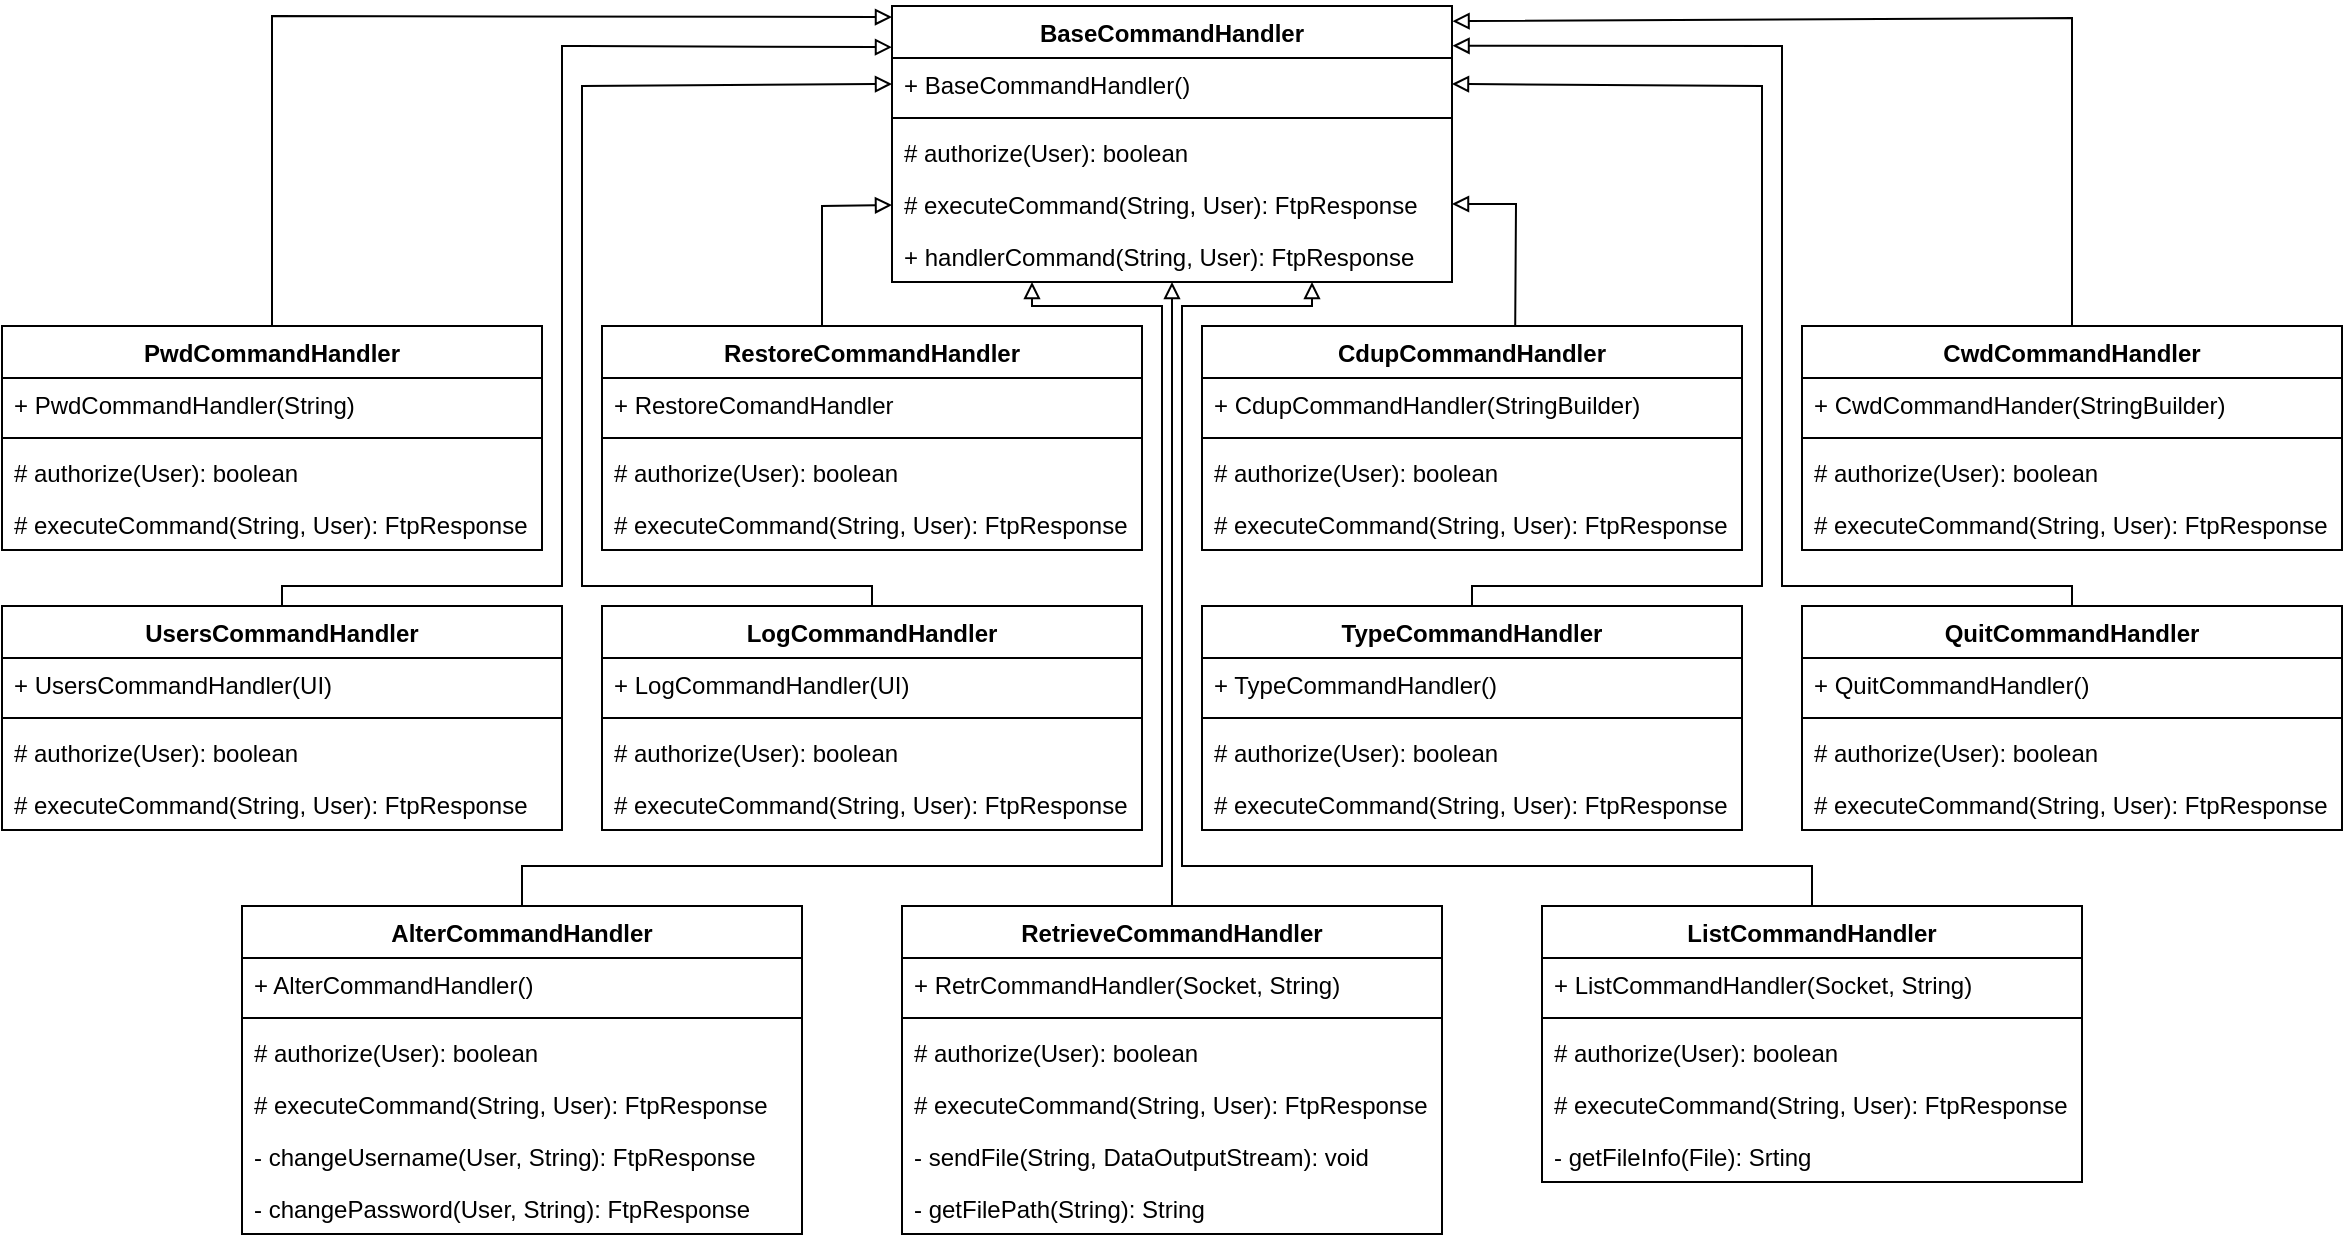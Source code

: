 <mxfile version="25.0.3">
  <diagram name="Сторінка-1" id="TLICFXeNMDQCJqBRDoHr">
    <mxGraphModel dx="1432" dy="738" grid="1" gridSize="10" guides="1" tooltips="1" connect="1" arrows="1" fold="1" page="1" pageScale="1" pageWidth="1169" pageHeight="1654" math="0" shadow="0">
      <root>
        <mxCell id="0" />
        <mxCell id="1" parent="0" />
        <mxCell id="C7eaALjE-LQ2mHw-FxNQ-47" value="AlterCommandHandler" style="swimlane;fontStyle=1;align=center;verticalAlign=top;childLayout=stackLayout;horizontal=1;startSize=26;horizontalStack=0;resizeParent=1;resizeParentMax=0;resizeLast=0;collapsible=1;marginBottom=0;whiteSpace=wrap;html=1;" vertex="1" parent="1">
          <mxGeometry x="120" y="470" width="280" height="164" as="geometry" />
        </mxCell>
        <mxCell id="C7eaALjE-LQ2mHw-FxNQ-48" value="+ AlterCommandHandler()" style="text;strokeColor=none;fillColor=none;align=left;verticalAlign=top;spacingLeft=4;spacingRight=4;overflow=hidden;rotatable=0;points=[[0,0.5],[1,0.5]];portConstraint=eastwest;whiteSpace=wrap;html=1;" vertex="1" parent="C7eaALjE-LQ2mHw-FxNQ-47">
          <mxGeometry y="26" width="280" height="26" as="geometry" />
        </mxCell>
        <mxCell id="C7eaALjE-LQ2mHw-FxNQ-49" value="" style="line;strokeWidth=1;fillColor=none;align=left;verticalAlign=middle;spacingTop=-1;spacingLeft=3;spacingRight=3;rotatable=0;labelPosition=right;points=[];portConstraint=eastwest;strokeColor=inherit;" vertex="1" parent="C7eaALjE-LQ2mHw-FxNQ-47">
          <mxGeometry y="52" width="280" height="8" as="geometry" />
        </mxCell>
        <mxCell id="C7eaALjE-LQ2mHw-FxNQ-50" value="# authorize(User): boolean" style="text;strokeColor=none;fillColor=none;align=left;verticalAlign=top;spacingLeft=4;spacingRight=4;overflow=hidden;rotatable=0;points=[[0,0.5],[1,0.5]];portConstraint=eastwest;whiteSpace=wrap;html=1;" vertex="1" parent="C7eaALjE-LQ2mHw-FxNQ-47">
          <mxGeometry y="60" width="280" height="26" as="geometry" />
        </mxCell>
        <mxCell id="C7eaALjE-LQ2mHw-FxNQ-51" value="# executeCommand(String, User): FtpResponse" style="text;strokeColor=none;fillColor=none;align=left;verticalAlign=top;spacingLeft=4;spacingRight=4;overflow=hidden;rotatable=0;points=[[0,0.5],[1,0.5]];portConstraint=eastwest;whiteSpace=wrap;html=1;" vertex="1" parent="C7eaALjE-LQ2mHw-FxNQ-47">
          <mxGeometry y="86" width="280" height="26" as="geometry" />
        </mxCell>
        <mxCell id="C7eaALjE-LQ2mHw-FxNQ-52" value="- changeUsername(User, String): FtpResponse" style="text;strokeColor=none;fillColor=none;align=left;verticalAlign=top;spacingLeft=4;spacingRight=4;overflow=hidden;rotatable=0;points=[[0,0.5],[1,0.5]];portConstraint=eastwest;whiteSpace=wrap;html=1;" vertex="1" parent="C7eaALjE-LQ2mHw-FxNQ-47">
          <mxGeometry y="112" width="280" height="26" as="geometry" />
        </mxCell>
        <mxCell id="C7eaALjE-LQ2mHw-FxNQ-53" value="- changePassword(User, String): FtpResponse" style="text;strokeColor=none;fillColor=none;align=left;verticalAlign=top;spacingLeft=4;spacingRight=4;overflow=hidden;rotatable=0;points=[[0,0.5],[1,0.5]];portConstraint=eastwest;whiteSpace=wrap;html=1;" vertex="1" parent="C7eaALjE-LQ2mHw-FxNQ-47">
          <mxGeometry y="138" width="280" height="26" as="geometry" />
        </mxCell>
        <mxCell id="C7eaALjE-LQ2mHw-FxNQ-1" value="BaseCommandHandler" style="swimlane;fontStyle=1;align=center;verticalAlign=top;childLayout=stackLayout;horizontal=1;startSize=26;horizontalStack=0;resizeParent=1;resizeParentMax=0;resizeLast=0;collapsible=1;marginBottom=0;whiteSpace=wrap;html=1;" vertex="1" parent="1">
          <mxGeometry x="445" y="20" width="280" height="138" as="geometry" />
        </mxCell>
        <mxCell id="C7eaALjE-LQ2mHw-FxNQ-2" value="+ BaseCommandHandler()" style="text;strokeColor=none;fillColor=none;align=left;verticalAlign=top;spacingLeft=4;spacingRight=4;overflow=hidden;rotatable=0;points=[[0,0.5],[1,0.5]];portConstraint=eastwest;whiteSpace=wrap;html=1;" vertex="1" parent="C7eaALjE-LQ2mHw-FxNQ-1">
          <mxGeometry y="26" width="280" height="26" as="geometry" />
        </mxCell>
        <mxCell id="C7eaALjE-LQ2mHw-FxNQ-3" value="" style="line;strokeWidth=1;fillColor=none;align=left;verticalAlign=middle;spacingTop=-1;spacingLeft=3;spacingRight=3;rotatable=0;labelPosition=right;points=[];portConstraint=eastwest;strokeColor=inherit;" vertex="1" parent="C7eaALjE-LQ2mHw-FxNQ-1">
          <mxGeometry y="52" width="280" height="8" as="geometry" />
        </mxCell>
        <mxCell id="C7eaALjE-LQ2mHw-FxNQ-4" value="# authorize(User): boolean" style="text;strokeColor=none;fillColor=none;align=left;verticalAlign=top;spacingLeft=4;spacingRight=4;overflow=hidden;rotatable=0;points=[[0,0.5],[1,0.5]];portConstraint=eastwest;whiteSpace=wrap;html=1;" vertex="1" parent="C7eaALjE-LQ2mHw-FxNQ-1">
          <mxGeometry y="60" width="280" height="26" as="geometry" />
        </mxCell>
        <mxCell id="C7eaALjE-LQ2mHw-FxNQ-5" value="# executeCommand(String, User): FtpResponse" style="text;strokeColor=none;fillColor=none;align=left;verticalAlign=top;spacingLeft=4;spacingRight=4;overflow=hidden;rotatable=0;points=[[0,0.5],[1,0.5]];portConstraint=eastwest;whiteSpace=wrap;html=1;" vertex="1" parent="C7eaALjE-LQ2mHw-FxNQ-1">
          <mxGeometry y="86" width="280" height="26" as="geometry" />
        </mxCell>
        <mxCell id="C7eaALjE-LQ2mHw-FxNQ-6" value="+ handlerCommand(String, User): FtpResponse" style="text;strokeColor=none;fillColor=none;align=left;verticalAlign=top;spacingLeft=4;spacingRight=4;overflow=hidden;rotatable=0;points=[[0,0.5],[1,0.5]];portConstraint=eastwest;whiteSpace=wrap;html=1;" vertex="1" parent="C7eaALjE-LQ2mHw-FxNQ-1">
          <mxGeometry y="112" width="280" height="26" as="geometry" />
        </mxCell>
        <mxCell id="C7eaALjE-LQ2mHw-FxNQ-7" value="PwdCommandHandler" style="swimlane;fontStyle=1;align=center;verticalAlign=top;childLayout=stackLayout;horizontal=1;startSize=26;horizontalStack=0;resizeParent=1;resizeParentMax=0;resizeLast=0;collapsible=1;marginBottom=0;whiteSpace=wrap;html=1;" vertex="1" parent="1">
          <mxGeometry y="180" width="270" height="112" as="geometry" />
        </mxCell>
        <mxCell id="C7eaALjE-LQ2mHw-FxNQ-8" value="+ PwdCommandHandler(String)" style="text;strokeColor=none;fillColor=none;align=left;verticalAlign=top;spacingLeft=4;spacingRight=4;overflow=hidden;rotatable=0;points=[[0,0.5],[1,0.5]];portConstraint=eastwest;whiteSpace=wrap;html=1;" vertex="1" parent="C7eaALjE-LQ2mHw-FxNQ-7">
          <mxGeometry y="26" width="270" height="26" as="geometry" />
        </mxCell>
        <mxCell id="C7eaALjE-LQ2mHw-FxNQ-9" value="" style="line;strokeWidth=1;fillColor=none;align=left;verticalAlign=middle;spacingTop=-1;spacingLeft=3;spacingRight=3;rotatable=0;labelPosition=right;points=[];portConstraint=eastwest;strokeColor=inherit;" vertex="1" parent="C7eaALjE-LQ2mHw-FxNQ-7">
          <mxGeometry y="52" width="270" height="8" as="geometry" />
        </mxCell>
        <mxCell id="C7eaALjE-LQ2mHw-FxNQ-10" value="# authorize(User): boolean" style="text;strokeColor=none;fillColor=none;align=left;verticalAlign=top;spacingLeft=4;spacingRight=4;overflow=hidden;rotatable=0;points=[[0,0.5],[1,0.5]];portConstraint=eastwest;whiteSpace=wrap;html=1;" vertex="1" parent="C7eaALjE-LQ2mHw-FxNQ-7">
          <mxGeometry y="60" width="270" height="26" as="geometry" />
        </mxCell>
        <mxCell id="C7eaALjE-LQ2mHw-FxNQ-11" value="# executeCommand(String, User): FtpResponse" style="text;strokeColor=none;fillColor=none;align=left;verticalAlign=top;spacingLeft=4;spacingRight=4;overflow=hidden;rotatable=0;points=[[0,0.5],[1,0.5]];portConstraint=eastwest;whiteSpace=wrap;html=1;" vertex="1" parent="C7eaALjE-LQ2mHw-FxNQ-7">
          <mxGeometry y="86" width="270" height="26" as="geometry" />
        </mxCell>
        <mxCell id="C7eaALjE-LQ2mHw-FxNQ-12" value="RestoreCommandHandler" style="swimlane;fontStyle=1;align=center;verticalAlign=top;childLayout=stackLayout;horizontal=1;startSize=26;horizontalStack=0;resizeParent=1;resizeParentMax=0;resizeLast=0;collapsible=1;marginBottom=0;whiteSpace=wrap;html=1;" vertex="1" parent="1">
          <mxGeometry x="300" y="180" width="270" height="112" as="geometry" />
        </mxCell>
        <mxCell id="C7eaALjE-LQ2mHw-FxNQ-13" value="+ RestoreComandHandler" style="text;strokeColor=none;fillColor=none;align=left;verticalAlign=top;spacingLeft=4;spacingRight=4;overflow=hidden;rotatable=0;points=[[0,0.5],[1,0.5]];portConstraint=eastwest;whiteSpace=wrap;html=1;" vertex="1" parent="C7eaALjE-LQ2mHw-FxNQ-12">
          <mxGeometry y="26" width="270" height="26" as="geometry" />
        </mxCell>
        <mxCell id="C7eaALjE-LQ2mHw-FxNQ-14" value="" style="line;strokeWidth=1;fillColor=none;align=left;verticalAlign=middle;spacingTop=-1;spacingLeft=3;spacingRight=3;rotatable=0;labelPosition=right;points=[];portConstraint=eastwest;strokeColor=inherit;" vertex="1" parent="C7eaALjE-LQ2mHw-FxNQ-12">
          <mxGeometry y="52" width="270" height="8" as="geometry" />
        </mxCell>
        <mxCell id="C7eaALjE-LQ2mHw-FxNQ-15" value="# authorize(User): boolean" style="text;strokeColor=none;fillColor=none;align=left;verticalAlign=top;spacingLeft=4;spacingRight=4;overflow=hidden;rotatable=0;points=[[0,0.5],[1,0.5]];portConstraint=eastwest;whiteSpace=wrap;html=1;" vertex="1" parent="C7eaALjE-LQ2mHw-FxNQ-12">
          <mxGeometry y="60" width="270" height="26" as="geometry" />
        </mxCell>
        <mxCell id="C7eaALjE-LQ2mHw-FxNQ-16" value="# executeCommand(String, User): FtpResponse" style="text;strokeColor=none;fillColor=none;align=left;verticalAlign=top;spacingLeft=4;spacingRight=4;overflow=hidden;rotatable=0;points=[[0,0.5],[1,0.5]];portConstraint=eastwest;whiteSpace=wrap;html=1;" vertex="1" parent="C7eaALjE-LQ2mHw-FxNQ-12">
          <mxGeometry y="86" width="270" height="26" as="geometry" />
        </mxCell>
        <mxCell id="C7eaALjE-LQ2mHw-FxNQ-17" value="CdupCommandHandler" style="swimlane;fontStyle=1;align=center;verticalAlign=top;childLayout=stackLayout;horizontal=1;startSize=26;horizontalStack=0;resizeParent=1;resizeParentMax=0;resizeLast=0;collapsible=1;marginBottom=0;whiteSpace=wrap;html=1;" vertex="1" parent="1">
          <mxGeometry x="600" y="180" width="270" height="112" as="geometry" />
        </mxCell>
        <mxCell id="C7eaALjE-LQ2mHw-FxNQ-18" value="+ CdupCommandHandler(StringBuilder)" style="text;strokeColor=none;fillColor=none;align=left;verticalAlign=top;spacingLeft=4;spacingRight=4;overflow=hidden;rotatable=0;points=[[0,0.5],[1,0.5]];portConstraint=eastwest;whiteSpace=wrap;html=1;" vertex="1" parent="C7eaALjE-LQ2mHw-FxNQ-17">
          <mxGeometry y="26" width="270" height="26" as="geometry" />
        </mxCell>
        <mxCell id="C7eaALjE-LQ2mHw-FxNQ-19" value="" style="line;strokeWidth=1;fillColor=none;align=left;verticalAlign=middle;spacingTop=-1;spacingLeft=3;spacingRight=3;rotatable=0;labelPosition=right;points=[];portConstraint=eastwest;strokeColor=inherit;" vertex="1" parent="C7eaALjE-LQ2mHw-FxNQ-17">
          <mxGeometry y="52" width="270" height="8" as="geometry" />
        </mxCell>
        <mxCell id="C7eaALjE-LQ2mHw-FxNQ-20" value="# authorize(User): boolean" style="text;strokeColor=none;fillColor=none;align=left;verticalAlign=top;spacingLeft=4;spacingRight=4;overflow=hidden;rotatable=0;points=[[0,0.5],[1,0.5]];portConstraint=eastwest;whiteSpace=wrap;html=1;" vertex="1" parent="C7eaALjE-LQ2mHw-FxNQ-17">
          <mxGeometry y="60" width="270" height="26" as="geometry" />
        </mxCell>
        <mxCell id="C7eaALjE-LQ2mHw-FxNQ-21" value="# executeCommand(String, User): FtpResponse" style="text;strokeColor=none;fillColor=none;align=left;verticalAlign=top;spacingLeft=4;spacingRight=4;overflow=hidden;rotatable=0;points=[[0,0.5],[1,0.5]];portConstraint=eastwest;whiteSpace=wrap;html=1;" vertex="1" parent="C7eaALjE-LQ2mHw-FxNQ-17">
          <mxGeometry y="86" width="270" height="26" as="geometry" />
        </mxCell>
        <mxCell id="C7eaALjE-LQ2mHw-FxNQ-22" value="CwdCommandHandler" style="swimlane;fontStyle=1;align=center;verticalAlign=top;childLayout=stackLayout;horizontal=1;startSize=26;horizontalStack=0;resizeParent=1;resizeParentMax=0;resizeLast=0;collapsible=1;marginBottom=0;whiteSpace=wrap;html=1;" vertex="1" parent="1">
          <mxGeometry x="900" y="180" width="270" height="112" as="geometry" />
        </mxCell>
        <mxCell id="C7eaALjE-LQ2mHw-FxNQ-23" value="+ CwdCommandHander(StringBuilder)" style="text;strokeColor=none;fillColor=none;align=left;verticalAlign=top;spacingLeft=4;spacingRight=4;overflow=hidden;rotatable=0;points=[[0,0.5],[1,0.5]];portConstraint=eastwest;whiteSpace=wrap;html=1;" vertex="1" parent="C7eaALjE-LQ2mHw-FxNQ-22">
          <mxGeometry y="26" width="270" height="26" as="geometry" />
        </mxCell>
        <mxCell id="C7eaALjE-LQ2mHw-FxNQ-24" value="" style="line;strokeWidth=1;fillColor=none;align=left;verticalAlign=middle;spacingTop=-1;spacingLeft=3;spacingRight=3;rotatable=0;labelPosition=right;points=[];portConstraint=eastwest;strokeColor=inherit;" vertex="1" parent="C7eaALjE-LQ2mHw-FxNQ-22">
          <mxGeometry y="52" width="270" height="8" as="geometry" />
        </mxCell>
        <mxCell id="C7eaALjE-LQ2mHw-FxNQ-25" value="# authorize(User): boolean" style="text;strokeColor=none;fillColor=none;align=left;verticalAlign=top;spacingLeft=4;spacingRight=4;overflow=hidden;rotatable=0;points=[[0,0.5],[1,0.5]];portConstraint=eastwest;whiteSpace=wrap;html=1;" vertex="1" parent="C7eaALjE-LQ2mHw-FxNQ-22">
          <mxGeometry y="60" width="270" height="26" as="geometry" />
        </mxCell>
        <mxCell id="C7eaALjE-LQ2mHw-FxNQ-26" value="# executeCommand(String, User): FtpResponse" style="text;strokeColor=none;fillColor=none;align=left;verticalAlign=top;spacingLeft=4;spacingRight=4;overflow=hidden;rotatable=0;points=[[0,0.5],[1,0.5]];portConstraint=eastwest;whiteSpace=wrap;html=1;" vertex="1" parent="C7eaALjE-LQ2mHw-FxNQ-22">
          <mxGeometry y="86" width="270" height="26" as="geometry" />
        </mxCell>
        <mxCell id="C7eaALjE-LQ2mHw-FxNQ-27" value="UsersCommandHandler" style="swimlane;fontStyle=1;align=center;verticalAlign=top;childLayout=stackLayout;horizontal=1;startSize=26;horizontalStack=0;resizeParent=1;resizeParentMax=0;resizeLast=0;collapsible=1;marginBottom=0;whiteSpace=wrap;html=1;" vertex="1" parent="1">
          <mxGeometry y="320" width="280" height="112" as="geometry" />
        </mxCell>
        <mxCell id="C7eaALjE-LQ2mHw-FxNQ-28" value="+ UsersCommandHandler(UI)" style="text;strokeColor=none;fillColor=none;align=left;verticalAlign=top;spacingLeft=4;spacingRight=4;overflow=hidden;rotatable=0;points=[[0,0.5],[1,0.5]];portConstraint=eastwest;whiteSpace=wrap;html=1;" vertex="1" parent="C7eaALjE-LQ2mHw-FxNQ-27">
          <mxGeometry y="26" width="280" height="26" as="geometry" />
        </mxCell>
        <mxCell id="C7eaALjE-LQ2mHw-FxNQ-29" value="" style="line;strokeWidth=1;fillColor=none;align=left;verticalAlign=middle;spacingTop=-1;spacingLeft=3;spacingRight=3;rotatable=0;labelPosition=right;points=[];portConstraint=eastwest;strokeColor=inherit;" vertex="1" parent="C7eaALjE-LQ2mHw-FxNQ-27">
          <mxGeometry y="52" width="280" height="8" as="geometry" />
        </mxCell>
        <mxCell id="C7eaALjE-LQ2mHw-FxNQ-30" value="# authorize(User): boolean" style="text;strokeColor=none;fillColor=none;align=left;verticalAlign=top;spacingLeft=4;spacingRight=4;overflow=hidden;rotatable=0;points=[[0,0.5],[1,0.5]];portConstraint=eastwest;whiteSpace=wrap;html=1;" vertex="1" parent="C7eaALjE-LQ2mHw-FxNQ-27">
          <mxGeometry y="60" width="280" height="26" as="geometry" />
        </mxCell>
        <mxCell id="C7eaALjE-LQ2mHw-FxNQ-31" value="# executeCommand(String, User): FtpResponse" style="text;strokeColor=none;fillColor=none;align=left;verticalAlign=top;spacingLeft=4;spacingRight=4;overflow=hidden;rotatable=0;points=[[0,0.5],[1,0.5]];portConstraint=eastwest;whiteSpace=wrap;html=1;" vertex="1" parent="C7eaALjE-LQ2mHw-FxNQ-27">
          <mxGeometry y="86" width="280" height="26" as="geometry" />
        </mxCell>
        <mxCell id="C7eaALjE-LQ2mHw-FxNQ-32" value="LogCommandHandler" style="swimlane;fontStyle=1;align=center;verticalAlign=top;childLayout=stackLayout;horizontal=1;startSize=26;horizontalStack=0;resizeParent=1;resizeParentMax=0;resizeLast=0;collapsible=1;marginBottom=0;whiteSpace=wrap;html=1;" vertex="1" parent="1">
          <mxGeometry x="300" y="320" width="270" height="112" as="geometry" />
        </mxCell>
        <mxCell id="C7eaALjE-LQ2mHw-FxNQ-33" value="+ LogCommandHandler(UI)" style="text;strokeColor=none;fillColor=none;align=left;verticalAlign=top;spacingLeft=4;spacingRight=4;overflow=hidden;rotatable=0;points=[[0,0.5],[1,0.5]];portConstraint=eastwest;whiteSpace=wrap;html=1;" vertex="1" parent="C7eaALjE-LQ2mHw-FxNQ-32">
          <mxGeometry y="26" width="270" height="26" as="geometry" />
        </mxCell>
        <mxCell id="C7eaALjE-LQ2mHw-FxNQ-34" value="" style="line;strokeWidth=1;fillColor=none;align=left;verticalAlign=middle;spacingTop=-1;spacingLeft=3;spacingRight=3;rotatable=0;labelPosition=right;points=[];portConstraint=eastwest;strokeColor=inherit;" vertex="1" parent="C7eaALjE-LQ2mHw-FxNQ-32">
          <mxGeometry y="52" width="270" height="8" as="geometry" />
        </mxCell>
        <mxCell id="C7eaALjE-LQ2mHw-FxNQ-35" value="# authorize(User): boolean" style="text;strokeColor=none;fillColor=none;align=left;verticalAlign=top;spacingLeft=4;spacingRight=4;overflow=hidden;rotatable=0;points=[[0,0.5],[1,0.5]];portConstraint=eastwest;whiteSpace=wrap;html=1;" vertex="1" parent="C7eaALjE-LQ2mHw-FxNQ-32">
          <mxGeometry y="60" width="270" height="26" as="geometry" />
        </mxCell>
        <mxCell id="C7eaALjE-LQ2mHw-FxNQ-36" value="# executeCommand(String, User): FtpResponse" style="text;strokeColor=none;fillColor=none;align=left;verticalAlign=top;spacingLeft=4;spacingRight=4;overflow=hidden;rotatable=0;points=[[0,0.5],[1,0.5]];portConstraint=eastwest;whiteSpace=wrap;html=1;" vertex="1" parent="C7eaALjE-LQ2mHw-FxNQ-32">
          <mxGeometry y="86" width="270" height="26" as="geometry" />
        </mxCell>
        <mxCell id="C7eaALjE-LQ2mHw-FxNQ-37" value="TypeCommandHandler" style="swimlane;fontStyle=1;align=center;verticalAlign=top;childLayout=stackLayout;horizontal=1;startSize=26;horizontalStack=0;resizeParent=1;resizeParentMax=0;resizeLast=0;collapsible=1;marginBottom=0;whiteSpace=wrap;html=1;" vertex="1" parent="1">
          <mxGeometry x="600" y="320" width="270" height="112" as="geometry" />
        </mxCell>
        <mxCell id="C7eaALjE-LQ2mHw-FxNQ-38" value="+ TypeCommandHandler()" style="text;strokeColor=none;fillColor=none;align=left;verticalAlign=top;spacingLeft=4;spacingRight=4;overflow=hidden;rotatable=0;points=[[0,0.5],[1,0.5]];portConstraint=eastwest;whiteSpace=wrap;html=1;" vertex="1" parent="C7eaALjE-LQ2mHw-FxNQ-37">
          <mxGeometry y="26" width="270" height="26" as="geometry" />
        </mxCell>
        <mxCell id="C7eaALjE-LQ2mHw-FxNQ-39" value="" style="line;strokeWidth=1;fillColor=none;align=left;verticalAlign=middle;spacingTop=-1;spacingLeft=3;spacingRight=3;rotatable=0;labelPosition=right;points=[];portConstraint=eastwest;strokeColor=inherit;" vertex="1" parent="C7eaALjE-LQ2mHw-FxNQ-37">
          <mxGeometry y="52" width="270" height="8" as="geometry" />
        </mxCell>
        <mxCell id="C7eaALjE-LQ2mHw-FxNQ-40" value="# authorize(User): boolean" style="text;strokeColor=none;fillColor=none;align=left;verticalAlign=top;spacingLeft=4;spacingRight=4;overflow=hidden;rotatable=0;points=[[0,0.5],[1,0.5]];portConstraint=eastwest;whiteSpace=wrap;html=1;" vertex="1" parent="C7eaALjE-LQ2mHw-FxNQ-37">
          <mxGeometry y="60" width="270" height="26" as="geometry" />
        </mxCell>
        <mxCell id="C7eaALjE-LQ2mHw-FxNQ-41" value="# executeCommand(String, User): FtpResponse" style="text;strokeColor=none;fillColor=none;align=left;verticalAlign=top;spacingLeft=4;spacingRight=4;overflow=hidden;rotatable=0;points=[[0,0.5],[1,0.5]];portConstraint=eastwest;whiteSpace=wrap;html=1;" vertex="1" parent="C7eaALjE-LQ2mHw-FxNQ-37">
          <mxGeometry y="86" width="270" height="26" as="geometry" />
        </mxCell>
        <mxCell id="C7eaALjE-LQ2mHw-FxNQ-42" value="QuitCommandHandler" style="swimlane;fontStyle=1;align=center;verticalAlign=top;childLayout=stackLayout;horizontal=1;startSize=26;horizontalStack=0;resizeParent=1;resizeParentMax=0;resizeLast=0;collapsible=1;marginBottom=0;whiteSpace=wrap;html=1;" vertex="1" parent="1">
          <mxGeometry x="900" y="320" width="270" height="112" as="geometry" />
        </mxCell>
        <mxCell id="C7eaALjE-LQ2mHw-FxNQ-43" value="+ QuitCommandHandler()" style="text;strokeColor=none;fillColor=none;align=left;verticalAlign=top;spacingLeft=4;spacingRight=4;overflow=hidden;rotatable=0;points=[[0,0.5],[1,0.5]];portConstraint=eastwest;whiteSpace=wrap;html=1;" vertex="1" parent="C7eaALjE-LQ2mHw-FxNQ-42">
          <mxGeometry y="26" width="270" height="26" as="geometry" />
        </mxCell>
        <mxCell id="C7eaALjE-LQ2mHw-FxNQ-44" value="" style="line;strokeWidth=1;fillColor=none;align=left;verticalAlign=middle;spacingTop=-1;spacingLeft=3;spacingRight=3;rotatable=0;labelPosition=right;points=[];portConstraint=eastwest;strokeColor=inherit;" vertex="1" parent="C7eaALjE-LQ2mHw-FxNQ-42">
          <mxGeometry y="52" width="270" height="8" as="geometry" />
        </mxCell>
        <mxCell id="C7eaALjE-LQ2mHw-FxNQ-45" value="# authorize(User): boolean" style="text;strokeColor=none;fillColor=none;align=left;verticalAlign=top;spacingLeft=4;spacingRight=4;overflow=hidden;rotatable=0;points=[[0,0.5],[1,0.5]];portConstraint=eastwest;whiteSpace=wrap;html=1;" vertex="1" parent="C7eaALjE-LQ2mHw-FxNQ-42">
          <mxGeometry y="60" width="270" height="26" as="geometry" />
        </mxCell>
        <mxCell id="C7eaALjE-LQ2mHw-FxNQ-46" value="# executeCommand(String, User): FtpResponse" style="text;strokeColor=none;fillColor=none;align=left;verticalAlign=top;spacingLeft=4;spacingRight=4;overflow=hidden;rotatable=0;points=[[0,0.5],[1,0.5]];portConstraint=eastwest;whiteSpace=wrap;html=1;" vertex="1" parent="C7eaALjE-LQ2mHw-FxNQ-42">
          <mxGeometry y="86" width="270" height="26" as="geometry" />
        </mxCell>
        <mxCell id="C7eaALjE-LQ2mHw-FxNQ-54" value="RetrieveCommandHandler" style="swimlane;fontStyle=1;align=center;verticalAlign=top;childLayout=stackLayout;horizontal=1;startSize=26;horizontalStack=0;resizeParent=1;resizeParentMax=0;resizeLast=0;collapsible=1;marginBottom=0;whiteSpace=wrap;html=1;" vertex="1" parent="1">
          <mxGeometry x="450" y="470" width="270" height="164" as="geometry" />
        </mxCell>
        <mxCell id="C7eaALjE-LQ2mHw-FxNQ-55" value="+ RetrCommandHandler(Socket, String)" style="text;strokeColor=none;fillColor=none;align=left;verticalAlign=top;spacingLeft=4;spacingRight=4;overflow=hidden;rotatable=0;points=[[0,0.5],[1,0.5]];portConstraint=eastwest;whiteSpace=wrap;html=1;" vertex="1" parent="C7eaALjE-LQ2mHw-FxNQ-54">
          <mxGeometry y="26" width="270" height="26" as="geometry" />
        </mxCell>
        <mxCell id="C7eaALjE-LQ2mHw-FxNQ-56" value="" style="line;strokeWidth=1;fillColor=none;align=left;verticalAlign=middle;spacingTop=-1;spacingLeft=3;spacingRight=3;rotatable=0;labelPosition=right;points=[];portConstraint=eastwest;strokeColor=inherit;" vertex="1" parent="C7eaALjE-LQ2mHw-FxNQ-54">
          <mxGeometry y="52" width="270" height="8" as="geometry" />
        </mxCell>
        <mxCell id="C7eaALjE-LQ2mHw-FxNQ-57" value="# authorize(User): boolean" style="text;strokeColor=none;fillColor=none;align=left;verticalAlign=top;spacingLeft=4;spacingRight=4;overflow=hidden;rotatable=0;points=[[0,0.5],[1,0.5]];portConstraint=eastwest;whiteSpace=wrap;html=1;" vertex="1" parent="C7eaALjE-LQ2mHw-FxNQ-54">
          <mxGeometry y="60" width="270" height="26" as="geometry" />
        </mxCell>
        <mxCell id="C7eaALjE-LQ2mHw-FxNQ-58" value="# executeCommand(String, User): FtpResponse" style="text;strokeColor=none;fillColor=none;align=left;verticalAlign=top;spacingLeft=4;spacingRight=4;overflow=hidden;rotatable=0;points=[[0,0.5],[1,0.5]];portConstraint=eastwest;whiteSpace=wrap;html=1;" vertex="1" parent="C7eaALjE-LQ2mHw-FxNQ-54">
          <mxGeometry y="86" width="270" height="26" as="geometry" />
        </mxCell>
        <mxCell id="C7eaALjE-LQ2mHw-FxNQ-59" value="- sendFile(String, DataOutputStream): void" style="text;strokeColor=none;fillColor=none;align=left;verticalAlign=top;spacingLeft=4;spacingRight=4;overflow=hidden;rotatable=0;points=[[0,0.5],[1,0.5]];portConstraint=eastwest;whiteSpace=wrap;html=1;" vertex="1" parent="C7eaALjE-LQ2mHw-FxNQ-54">
          <mxGeometry y="112" width="270" height="26" as="geometry" />
        </mxCell>
        <mxCell id="C7eaALjE-LQ2mHw-FxNQ-60" value="- getFilePath(String): String" style="text;strokeColor=none;fillColor=none;align=left;verticalAlign=top;spacingLeft=4;spacingRight=4;overflow=hidden;rotatable=0;points=[[0,0.5],[1,0.5]];portConstraint=eastwest;whiteSpace=wrap;html=1;" vertex="1" parent="C7eaALjE-LQ2mHw-FxNQ-54">
          <mxGeometry y="138" width="270" height="26" as="geometry" />
        </mxCell>
        <mxCell id="C7eaALjE-LQ2mHw-FxNQ-68" value="ListCommandHandler" style="swimlane;fontStyle=1;align=center;verticalAlign=top;childLayout=stackLayout;horizontal=1;startSize=26;horizontalStack=0;resizeParent=1;resizeParentMax=0;resizeLast=0;collapsible=1;marginBottom=0;whiteSpace=wrap;html=1;" vertex="1" parent="1">
          <mxGeometry x="770" y="470" width="270" height="138" as="geometry" />
        </mxCell>
        <mxCell id="C7eaALjE-LQ2mHw-FxNQ-69" value="+ ListCommandHandler(Socket, String)" style="text;strokeColor=none;fillColor=none;align=left;verticalAlign=top;spacingLeft=4;spacingRight=4;overflow=hidden;rotatable=0;points=[[0,0.5],[1,0.5]];portConstraint=eastwest;whiteSpace=wrap;html=1;" vertex="1" parent="C7eaALjE-LQ2mHw-FxNQ-68">
          <mxGeometry y="26" width="270" height="26" as="geometry" />
        </mxCell>
        <mxCell id="C7eaALjE-LQ2mHw-FxNQ-70" value="" style="line;strokeWidth=1;fillColor=none;align=left;verticalAlign=middle;spacingTop=-1;spacingLeft=3;spacingRight=3;rotatable=0;labelPosition=right;points=[];portConstraint=eastwest;strokeColor=inherit;" vertex="1" parent="C7eaALjE-LQ2mHw-FxNQ-68">
          <mxGeometry y="52" width="270" height="8" as="geometry" />
        </mxCell>
        <mxCell id="C7eaALjE-LQ2mHw-FxNQ-71" value="# authorize(User): boolean" style="text;strokeColor=none;fillColor=none;align=left;verticalAlign=top;spacingLeft=4;spacingRight=4;overflow=hidden;rotatable=0;points=[[0,0.5],[1,0.5]];portConstraint=eastwest;whiteSpace=wrap;html=1;" vertex="1" parent="C7eaALjE-LQ2mHw-FxNQ-68">
          <mxGeometry y="60" width="270" height="26" as="geometry" />
        </mxCell>
        <mxCell id="C7eaALjE-LQ2mHw-FxNQ-72" value="# executeCommand(String, User): FtpResponse" style="text;strokeColor=none;fillColor=none;align=left;verticalAlign=top;spacingLeft=4;spacingRight=4;overflow=hidden;rotatable=0;points=[[0,0.5],[1,0.5]];portConstraint=eastwest;whiteSpace=wrap;html=1;" vertex="1" parent="C7eaALjE-LQ2mHw-FxNQ-68">
          <mxGeometry y="86" width="270" height="26" as="geometry" />
        </mxCell>
        <mxCell id="C7eaALjE-LQ2mHw-FxNQ-73" value="- getFileInfo(File): Srting" style="text;strokeColor=none;fillColor=none;align=left;verticalAlign=top;spacingLeft=4;spacingRight=4;overflow=hidden;rotatable=0;points=[[0,0.5],[1,0.5]];portConstraint=eastwest;whiteSpace=wrap;html=1;" vertex="1" parent="C7eaALjE-LQ2mHw-FxNQ-68">
          <mxGeometry y="112" width="270" height="26" as="geometry" />
        </mxCell>
        <mxCell id="C7eaALjE-LQ2mHw-FxNQ-75" value="" style="endArrow=block;html=1;rounded=0;exitX=0.5;exitY=0;exitDx=0;exitDy=0;entryX=0;entryY=0.04;entryDx=0;entryDy=0;endFill=0;entryPerimeter=0;" edge="1" parent="1" source="C7eaALjE-LQ2mHw-FxNQ-7" target="C7eaALjE-LQ2mHw-FxNQ-1">
          <mxGeometry width="50" height="50" relative="1" as="geometry">
            <mxPoint x="180" y="100" as="sourcePoint" />
            <mxPoint x="230" y="50" as="targetPoint" />
            <Array as="points">
              <mxPoint x="135" y="25" />
            </Array>
          </mxGeometry>
        </mxCell>
        <mxCell id="C7eaALjE-LQ2mHw-FxNQ-76" value="" style="endArrow=block;html=1;rounded=0;exitX=0.5;exitY=0;exitDx=0;exitDy=0;entryX=0;entryY=0.52;entryDx=0;entryDy=0;endFill=0;entryPerimeter=0;" edge="1" parent="1" target="C7eaALjE-LQ2mHw-FxNQ-5">
          <mxGeometry width="50" height="50" relative="1" as="geometry">
            <mxPoint x="410" y="180" as="sourcePoint" />
            <mxPoint x="420" y="119" as="targetPoint" />
            <Array as="points">
              <mxPoint x="410" y="150" />
              <mxPoint x="410" y="120" />
            </Array>
          </mxGeometry>
        </mxCell>
        <mxCell id="C7eaALjE-LQ2mHw-FxNQ-77" value="" style="endArrow=block;html=1;rounded=0;exitX=0.58;exitY=-0.001;exitDx=0;exitDy=0;exitPerimeter=0;entryX=1;entryY=0.5;entryDx=0;entryDy=0;endFill=0;" edge="1" parent="1" source="C7eaALjE-LQ2mHw-FxNQ-17" target="C7eaALjE-LQ2mHw-FxNQ-5">
          <mxGeometry width="50" height="50" relative="1" as="geometry">
            <mxPoint x="800" y="120" as="sourcePoint" />
            <mxPoint x="850" y="70" as="targetPoint" />
            <Array as="points">
              <mxPoint x="757" y="119" />
            </Array>
          </mxGeometry>
        </mxCell>
        <mxCell id="C7eaALjE-LQ2mHw-FxNQ-78" value="" style="endArrow=block;html=1;rounded=0;exitX=0.5;exitY=0;exitDx=0;exitDy=0;endFill=0;entryX=1.001;entryY=0.055;entryDx=0;entryDy=0;entryPerimeter=0;" edge="1" parent="1" source="C7eaALjE-LQ2mHw-FxNQ-22" target="C7eaALjE-LQ2mHw-FxNQ-1">
          <mxGeometry width="50" height="50" relative="1" as="geometry">
            <mxPoint x="840" y="120" as="sourcePoint" />
            <mxPoint x="730" y="30" as="targetPoint" />
            <Array as="points">
              <mxPoint x="1035" y="26" />
            </Array>
          </mxGeometry>
        </mxCell>
        <mxCell id="C7eaALjE-LQ2mHw-FxNQ-79" value="" style="endArrow=block;html=1;rounded=0;exitX=0.5;exitY=0;exitDx=0;exitDy=0;entryX=0;entryY=0.149;entryDx=0;entryDy=0;entryPerimeter=0;endFill=0;" edge="1" parent="1" source="C7eaALjE-LQ2mHw-FxNQ-27" target="C7eaALjE-LQ2mHw-FxNQ-1">
          <mxGeometry width="50" height="50" relative="1" as="geometry">
            <mxPoint x="200" y="280" as="sourcePoint" />
            <mxPoint x="280" y="70" as="targetPoint" />
            <Array as="points">
              <mxPoint x="140" y="310" />
              <mxPoint x="280" y="310" />
              <mxPoint x="280" y="40" />
              <mxPoint x="290" y="40" />
            </Array>
          </mxGeometry>
        </mxCell>
        <mxCell id="C7eaALjE-LQ2mHw-FxNQ-80" value="" style="endArrow=block;html=1;rounded=0;exitX=0.5;exitY=0;exitDx=0;exitDy=0;entryX=0;entryY=0.5;entryDx=0;entryDy=0;endFill=0;" edge="1" parent="1" source="C7eaALjE-LQ2mHw-FxNQ-32" target="C7eaALjE-LQ2mHw-FxNQ-2">
          <mxGeometry width="50" height="50" relative="1" as="geometry">
            <mxPoint x="320" y="160" as="sourcePoint" />
            <mxPoint x="370" y="110" as="targetPoint" />
            <Array as="points">
              <mxPoint x="435" y="310" />
              <mxPoint x="290" y="310" />
              <mxPoint x="290" y="190" />
              <mxPoint x="290" y="60" />
            </Array>
          </mxGeometry>
        </mxCell>
        <mxCell id="C7eaALjE-LQ2mHw-FxNQ-81" value="" style="endArrow=block;html=1;rounded=0;exitX=0.5;exitY=0;exitDx=0;exitDy=0;entryX=1.001;entryY=0.144;entryDx=0;entryDy=0;entryPerimeter=0;endFill=0;" edge="1" parent="1" source="C7eaALjE-LQ2mHw-FxNQ-42" target="C7eaALjE-LQ2mHw-FxNQ-1">
          <mxGeometry width="50" height="50" relative="1" as="geometry">
            <mxPoint x="820" y="120" as="sourcePoint" />
            <mxPoint x="725" y="36" as="targetPoint" />
            <Array as="points">
              <mxPoint x="1035" y="310" />
              <mxPoint x="890" y="310" />
              <mxPoint x="890" y="40" />
            </Array>
          </mxGeometry>
        </mxCell>
        <mxCell id="C7eaALjE-LQ2mHw-FxNQ-82" value="" style="endArrow=block;html=1;rounded=0;exitX=0.5;exitY=0;exitDx=0;exitDy=0;entryX=1;entryY=0.5;entryDx=0;entryDy=0;endFill=0;" edge="1" parent="1" source="C7eaALjE-LQ2mHw-FxNQ-37" target="C7eaALjE-LQ2mHw-FxNQ-2">
          <mxGeometry width="50" height="50" relative="1" as="geometry">
            <mxPoint x="790" y="360" as="sourcePoint" />
            <mxPoint x="800" y="130" as="targetPoint" />
            <Array as="points">
              <mxPoint x="735" y="310" />
              <mxPoint x="880" y="310" />
              <mxPoint x="880" y="60" />
            </Array>
          </mxGeometry>
        </mxCell>
        <mxCell id="C7eaALjE-LQ2mHw-FxNQ-83" value="" style="endArrow=block;html=1;rounded=0;exitX=0.5;exitY=0;exitDx=0;exitDy=0;entryX=0.25;entryY=1;entryDx=0;entryDy=0;endFill=0;" edge="1" parent="1" source="C7eaALjE-LQ2mHw-FxNQ-47" target="C7eaALjE-LQ2mHw-FxNQ-1">
          <mxGeometry width="50" height="50" relative="1" as="geometry">
            <mxPoint x="290" y="490" as="sourcePoint" />
            <mxPoint x="340" y="440" as="targetPoint" />
            <Array as="points">
              <mxPoint x="260" y="450" />
              <mxPoint x="580" y="450" />
              <mxPoint x="580" y="170" />
              <mxPoint x="515" y="170" />
            </Array>
          </mxGeometry>
        </mxCell>
        <mxCell id="C7eaALjE-LQ2mHw-FxNQ-84" value="" style="endArrow=block;html=1;rounded=0;exitX=0.5;exitY=0;exitDx=0;exitDy=0;endFill=0;" edge="1" parent="1" source="C7eaALjE-LQ2mHw-FxNQ-54">
          <mxGeometry width="50" height="50" relative="1" as="geometry">
            <mxPoint x="630" y="490" as="sourcePoint" />
            <mxPoint x="585" y="158" as="targetPoint" />
          </mxGeometry>
        </mxCell>
        <mxCell id="C7eaALjE-LQ2mHw-FxNQ-85" value="" style="endArrow=block;html=1;rounded=0;exitX=0.5;exitY=0;exitDx=0;exitDy=0;entryX=0.75;entryY=1;entryDx=0;entryDy=0;endFill=0;" edge="1" parent="1" source="C7eaALjE-LQ2mHw-FxNQ-68" target="C7eaALjE-LQ2mHw-FxNQ-1">
          <mxGeometry width="50" height="50" relative="1" as="geometry">
            <mxPoint x="640" y="490" as="sourcePoint" />
            <mxPoint x="660" y="160" as="targetPoint" />
            <Array as="points">
              <mxPoint x="905" y="450" />
              <mxPoint x="590" y="450" />
              <mxPoint x="590" y="170" />
              <mxPoint x="655" y="170" />
            </Array>
          </mxGeometry>
        </mxCell>
      </root>
    </mxGraphModel>
  </diagram>
</mxfile>
